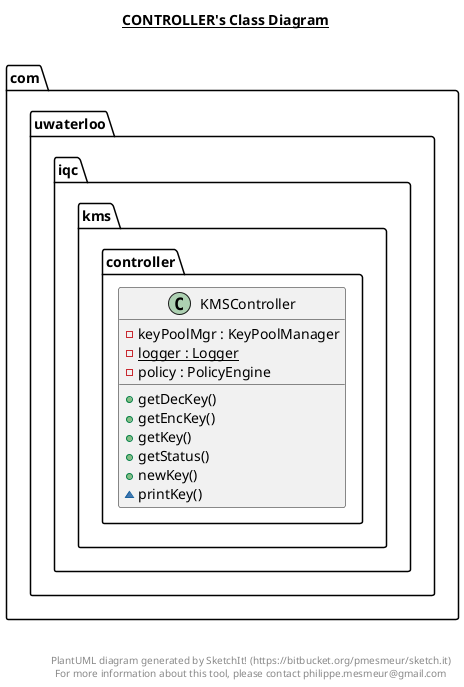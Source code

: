@startuml

title __CONTROLLER's Class Diagram__\n

  namespace com.uwaterloo.iqc.kms.controller {
    class com.uwaterloo.iqc.kms.controller.KMSController {
        - keyPoolMgr : KeyPoolManager
        {static} - logger : Logger
        - policy : PolicyEngine
        + getDecKey()
        + getEncKey()
        + getKey()
        + getStatus()
        + newKey()
        ~ printKey()
    }
  }
  



right footer


PlantUML diagram generated by SketchIt! (https://bitbucket.org/pmesmeur/sketch.it)
For more information about this tool, please contact philippe.mesmeur@gmail.com
endfooter

@enduml
